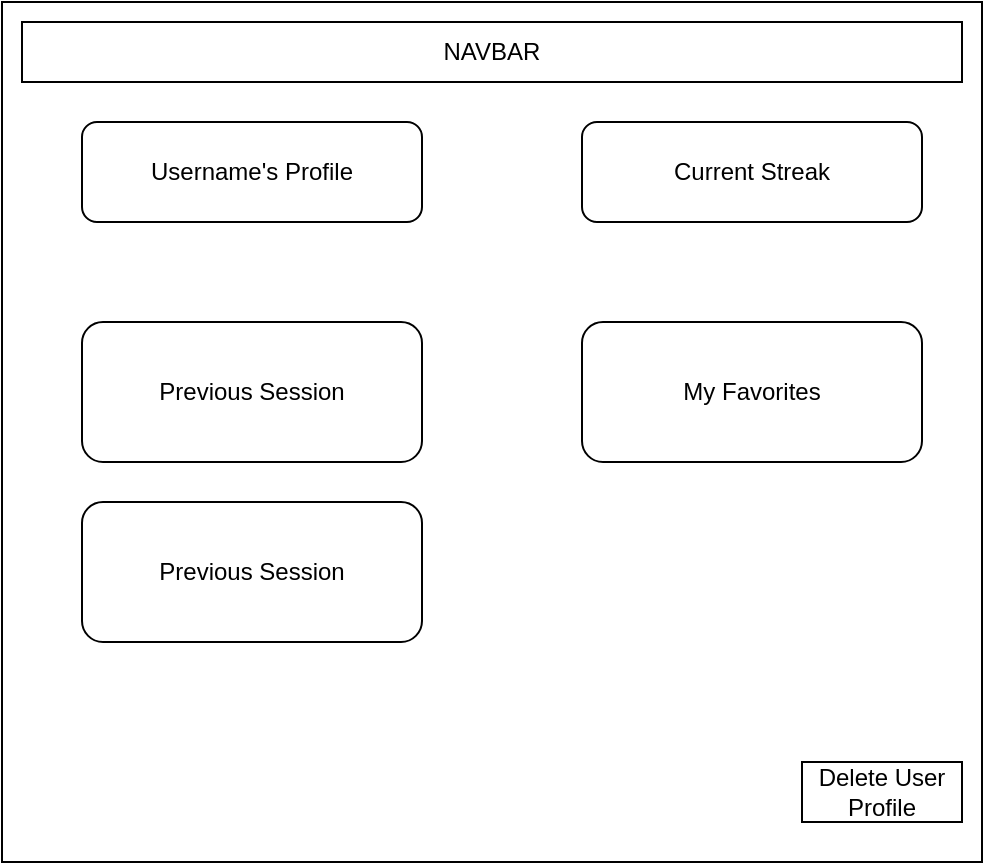 <mxfile>
    <diagram id="APvtiDXBzcffSTybLEeo" name="Page-1">
        <mxGraphModel dx="554" dy="520" grid="1" gridSize="10" guides="1" tooltips="1" connect="1" arrows="1" fold="1" page="1" pageScale="1" pageWidth="850" pageHeight="1100" math="0" shadow="0">
            <root>
                <mxCell id="0"/>
                <mxCell id="1" parent="0"/>
                <mxCell id="2" value="" style="rounded=0;whiteSpace=wrap;html=1;" vertex="1" parent="1">
                    <mxGeometry x="40" y="40" width="490" height="430" as="geometry"/>
                </mxCell>
                <mxCell id="3" value="NAVBAR" style="rounded=0;whiteSpace=wrap;html=1;" vertex="1" parent="1">
                    <mxGeometry x="50" y="50" width="470" height="30" as="geometry"/>
                </mxCell>
                <mxCell id="6" value="Username's Profile" style="rounded=1;whiteSpace=wrap;html=1;" vertex="1" parent="1">
                    <mxGeometry x="80" y="100" width="170" height="50" as="geometry"/>
                </mxCell>
                <mxCell id="7" value="Previous Session" style="rounded=1;whiteSpace=wrap;html=1;" vertex="1" parent="1">
                    <mxGeometry x="80" y="200" width="170" height="70" as="geometry"/>
                </mxCell>
                <mxCell id="10" value="Current Streak" style="rounded=1;whiteSpace=wrap;html=1;" vertex="1" parent="1">
                    <mxGeometry x="330" y="100" width="170" height="50" as="geometry"/>
                </mxCell>
                <mxCell id="13" value="My Favorites" style="rounded=1;whiteSpace=wrap;html=1;" vertex="1" parent="1">
                    <mxGeometry x="330" y="200" width="170" height="70" as="geometry"/>
                </mxCell>
                <mxCell id="14" value="Previous Session" style="rounded=1;whiteSpace=wrap;html=1;" vertex="1" parent="1">
                    <mxGeometry x="80" y="290" width="170" height="70" as="geometry"/>
                </mxCell>
                <mxCell id="15" value="Delete User Profile" style="rounded=0;whiteSpace=wrap;html=1;" vertex="1" parent="1">
                    <mxGeometry x="440" y="420" width="80" height="30" as="geometry"/>
                </mxCell>
            </root>
        </mxGraphModel>
    </diagram>
</mxfile>